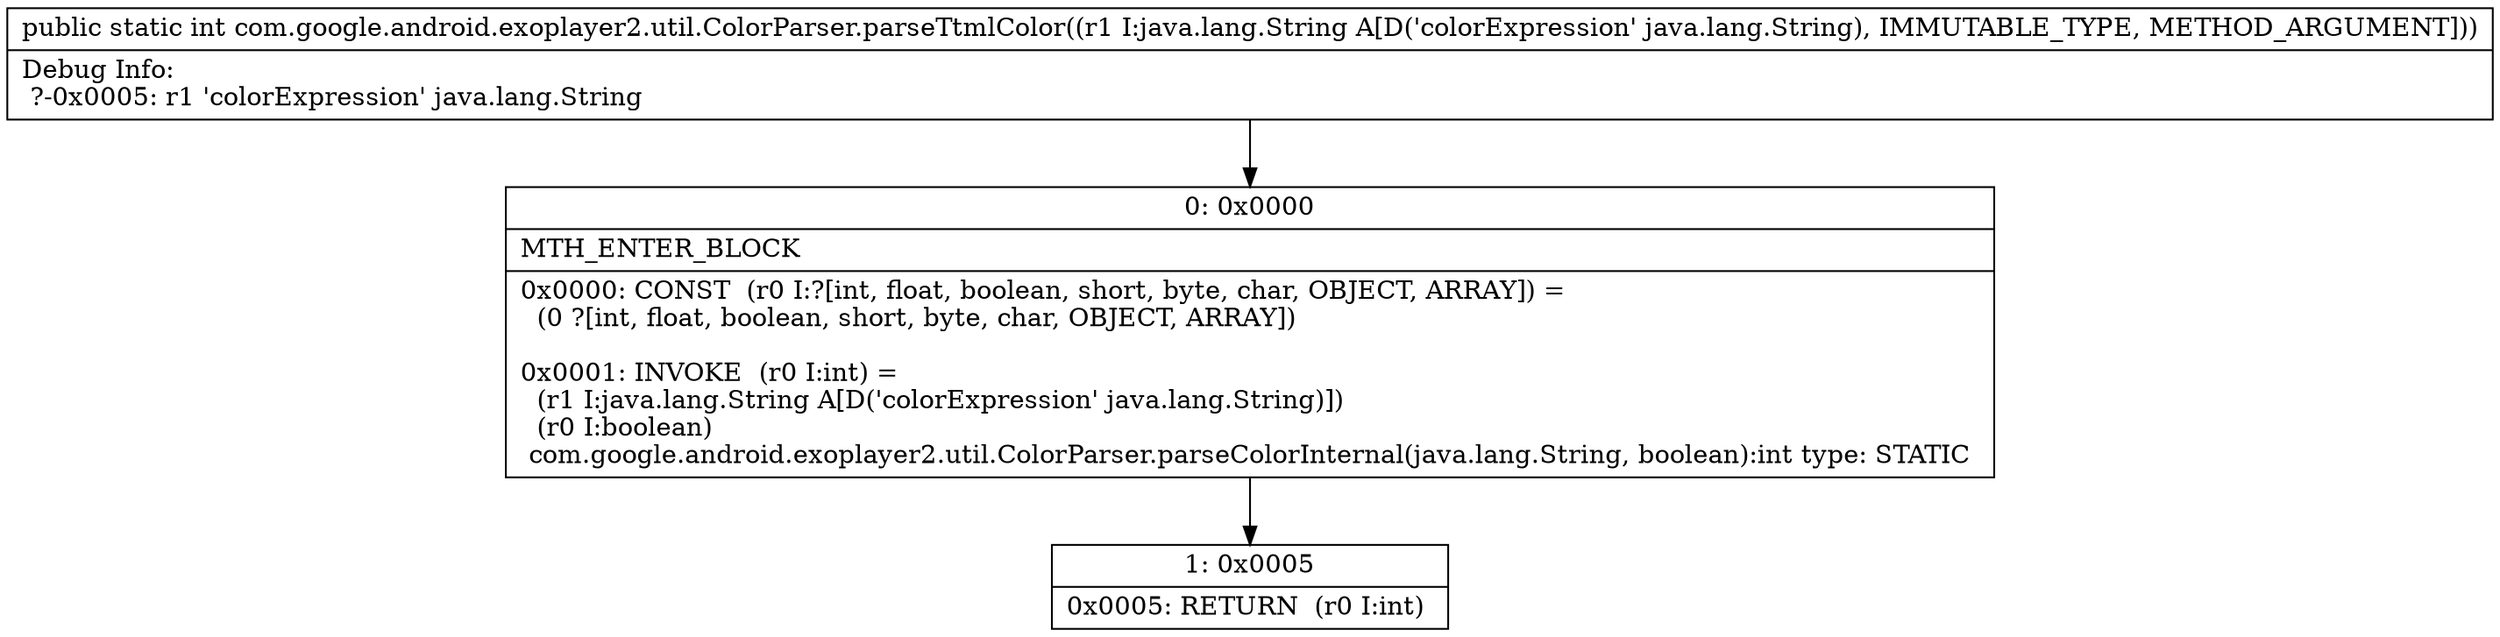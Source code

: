 digraph "CFG forcom.google.android.exoplayer2.util.ColorParser.parseTtmlColor(Ljava\/lang\/String;)I" {
Node_0 [shape=record,label="{0\:\ 0x0000|MTH_ENTER_BLOCK\l|0x0000: CONST  (r0 I:?[int, float, boolean, short, byte, char, OBJECT, ARRAY]) = \l  (0 ?[int, float, boolean, short, byte, char, OBJECT, ARRAY])\l \l0x0001: INVOKE  (r0 I:int) = \l  (r1 I:java.lang.String A[D('colorExpression' java.lang.String)])\l  (r0 I:boolean)\l com.google.android.exoplayer2.util.ColorParser.parseColorInternal(java.lang.String, boolean):int type: STATIC \l}"];
Node_1 [shape=record,label="{1\:\ 0x0005|0x0005: RETURN  (r0 I:int) \l}"];
MethodNode[shape=record,label="{public static int com.google.android.exoplayer2.util.ColorParser.parseTtmlColor((r1 I:java.lang.String A[D('colorExpression' java.lang.String), IMMUTABLE_TYPE, METHOD_ARGUMENT]))  | Debug Info:\l  ?\-0x0005: r1 'colorExpression' java.lang.String\l}"];
MethodNode -> Node_0;
Node_0 -> Node_1;
}

